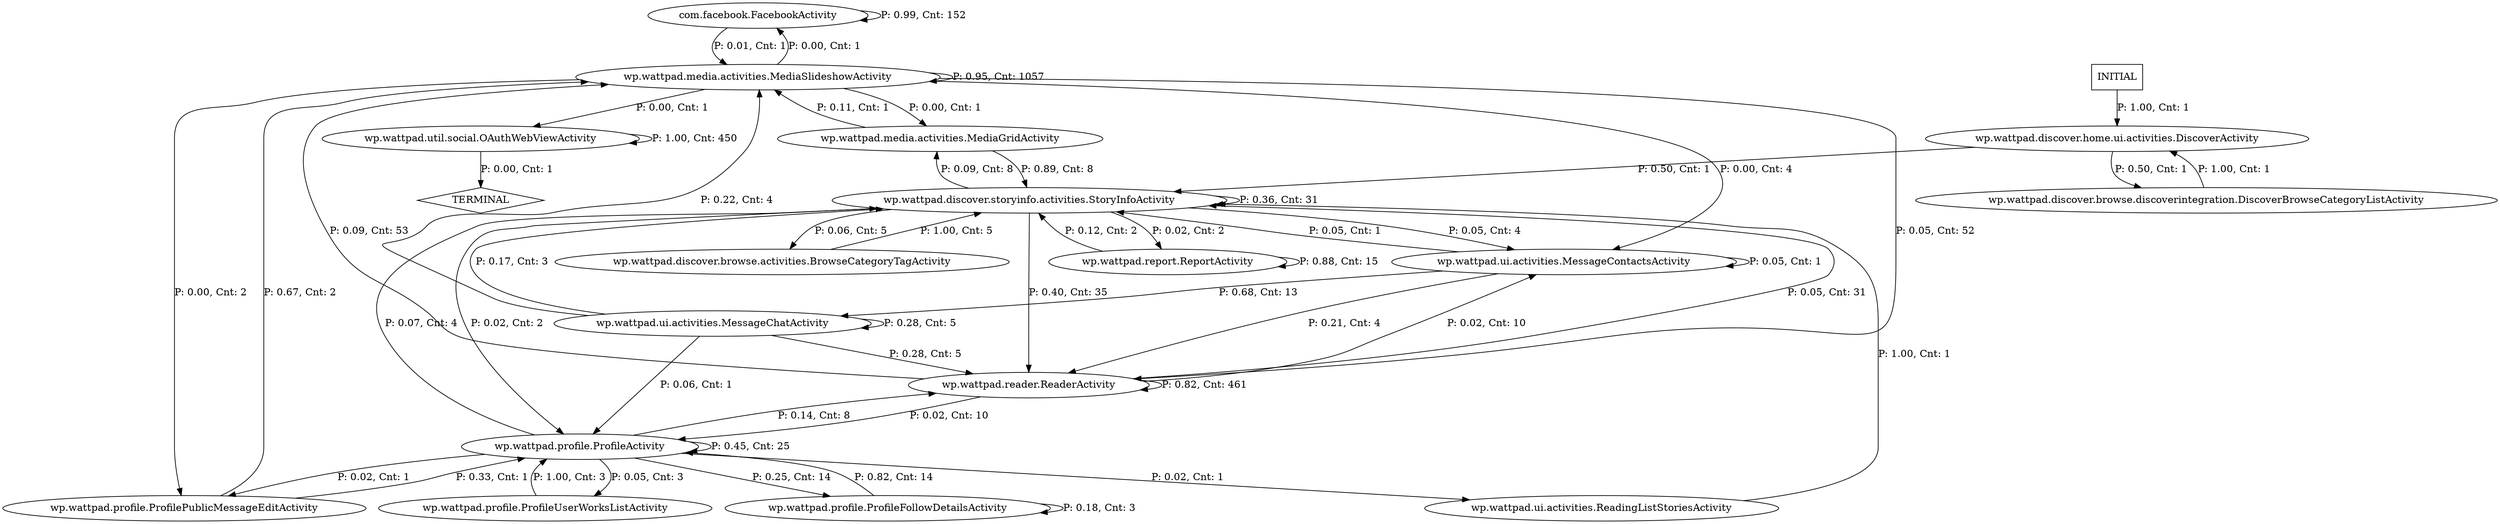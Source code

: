 digraph G {
  0 [label="com.facebook.FacebookActivity"];
  1 [label="wp.wattpad.discover.browse.activities.BrowseCategoryTagActivity"];
  2 [label="wp.wattpad.discover.browse.discoverintegration.DiscoverBrowseCategoryListActivity"];
  3 [label="wp.wattpad.discover.home.ui.activities.DiscoverActivity"];
  4 [label="wp.wattpad.discover.storyinfo.activities.StoryInfoActivity"];
  5 [label="wp.wattpad.media.activities.MediaGridActivity"];
  6 [label="wp.wattpad.media.activities.MediaSlideshowActivity"];
  7 [label="wp.wattpad.profile.ProfileActivity"];
  8 [label="wp.wattpad.profile.ProfileFollowDetailsActivity"];
  9 [label="wp.wattpad.profile.ProfilePublicMessageEditActivity"];
  10 [label="wp.wattpad.profile.ProfileUserWorksListActivity"];
  11 [label="wp.wattpad.reader.ReaderActivity"];
  12 [label="wp.wattpad.report.ReportActivity"];
  13 [label="wp.wattpad.ui.activities.MessageChatActivity"];
  14 [label="wp.wattpad.ui.activities.MessageContactsActivity"];
  15 [label="wp.wattpad.ui.activities.ReadingListStoriesActivity"];
  16 [label="wp.wattpad.util.social.OAuthWebViewActivity"];
  17 [label="TERMINAL",shape=diamond];
  18 [label="INITIAL",shape=box];
0->0 [label="P: 0.99, Cnt: 152"];
0->6 [label="P: 0.01, Cnt: 1"];
1->4 [label="P: 1.00, Cnt: 5"];
2->3 [label="P: 1.00, Cnt: 1"];
3->2 [label="P: 0.50, Cnt: 1"];
3->4 [label="P: 0.50, Cnt: 1"];
4->1 [label="P: 0.06, Cnt: 5"];
4->4 [label="P: 0.36, Cnt: 31"];
4->5 [label="P: 0.09, Cnt: 8"];
4->7 [label="P: 0.02, Cnt: 2"];
4->11 [label="P: 0.40, Cnt: 35"];
4->12 [label="P: 0.02, Cnt: 2"];
4->14 [label="P: 0.05, Cnt: 4"];
5->4 [label="P: 0.89, Cnt: 8"];
5->6 [label="P: 0.11, Cnt: 1"];
6->0 [label="P: 0.00, Cnt: 1"];
6->5 [label="P: 0.00, Cnt: 1"];
6->6 [label="P: 0.95, Cnt: 1057"];
6->9 [label="P: 0.00, Cnt: 2"];
6->11 [label="P: 0.05, Cnt: 52"];
6->14 [label="P: 0.00, Cnt: 4"];
6->16 [label="P: 0.00, Cnt: 1"];
7->4 [label="P: 0.07, Cnt: 4"];
7->7 [label="P: 0.45, Cnt: 25"];
7->8 [label="P: 0.25, Cnt: 14"];
7->9 [label="P: 0.02, Cnt: 1"];
7->10 [label="P: 0.05, Cnt: 3"];
7->11 [label="P: 0.14, Cnt: 8"];
7->15 [label="P: 0.02, Cnt: 1"];
8->7 [label="P: 0.82, Cnt: 14"];
8->8 [label="P: 0.18, Cnt: 3"];
9->6 [label="P: 0.67, Cnt: 2"];
9->7 [label="P: 0.33, Cnt: 1"];
10->7 [label="P: 1.00, Cnt: 3"];
11->4 [label="P: 0.05, Cnt: 31"];
11->6 [label="P: 0.09, Cnt: 53"];
11->7 [label="P: 0.02, Cnt: 10"];
11->11 [label="P: 0.82, Cnt: 461"];
11->14 [label="P: 0.02, Cnt: 10"];
12->4 [label="P: 0.12, Cnt: 2"];
12->12 [label="P: 0.88, Cnt: 15"];
13->4 [label="P: 0.17, Cnt: 3"];
13->6 [label="P: 0.22, Cnt: 4"];
13->7 [label="P: 0.06, Cnt: 1"];
13->11 [label="P: 0.28, Cnt: 5"];
13->13 [label="P: 0.28, Cnt: 5"];
14->4 [label="P: 0.05, Cnt: 1"];
14->11 [label="P: 0.21, Cnt: 4"];
14->13 [label="P: 0.68, Cnt: 13"];
14->14 [label="P: 0.05, Cnt: 1"];
15->4 [label="P: 1.00, Cnt: 1"];
16->16 [label="P: 1.00, Cnt: 450"];
16->17 [label="P: 0.00, Cnt: 1"];
18->3 [label="P: 1.00, Cnt: 1"];
}
